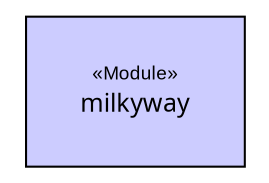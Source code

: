 
	
digraph G {             
	fontsize = 10        
	node [                          
		fontsize = 10                
		fontname="arial"
		shape=plaintext
	     ]        
	     
	edge [                            
		fontsize = 10        
	     ]        
	
	
	
		milkyway [label=<<table border="0" cellborder="1" cellspacing="0" cellpadding="20" port="p" bgcolor="#CCCCFF">
		<tr><td>
			<table border="0" cellspacing="1" cellpadding="1">
				<tr><td> &laquo;Module&raquo; </td></tr>
				<tr><td><font face="arialbd"  point-size="12.0"> milkyway </font></td></tr>
			</table>
		</td></tr>	
		</table>>, fontname="arial", fontcolor="black", fontsize=9.0];
	

	
		
	

	
	
	}
	
